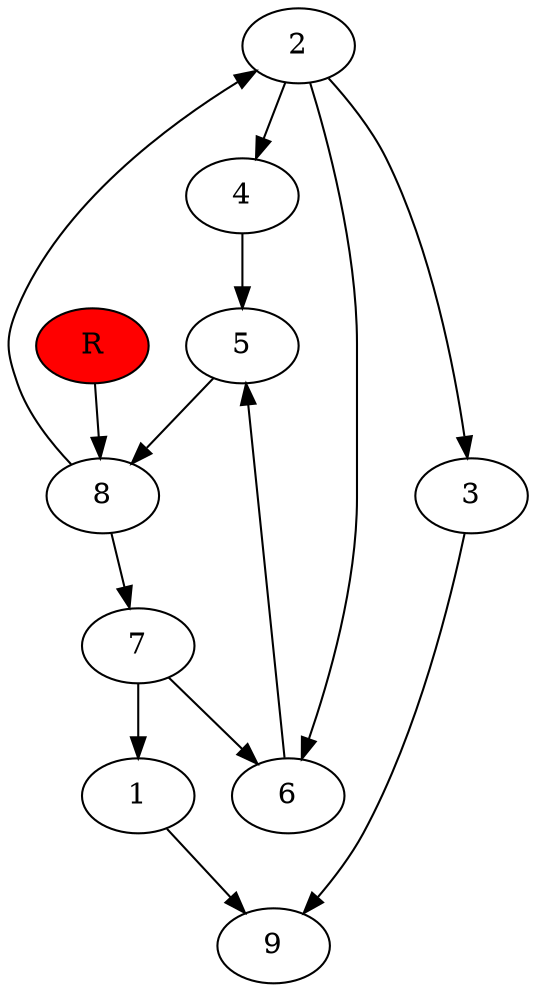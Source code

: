 digraph prb13202 {
	1
	2
	3
	4
	5
	6
	7
	8
	R [fillcolor="#ff0000" style=filled]
	1 -> 9
	2 -> 3
	2 -> 4
	2 -> 6
	3 -> 9
	4 -> 5
	5 -> 8
	6 -> 5
	7 -> 1
	7 -> 6
	8 -> 2
	8 -> 7
	R -> 8
}
